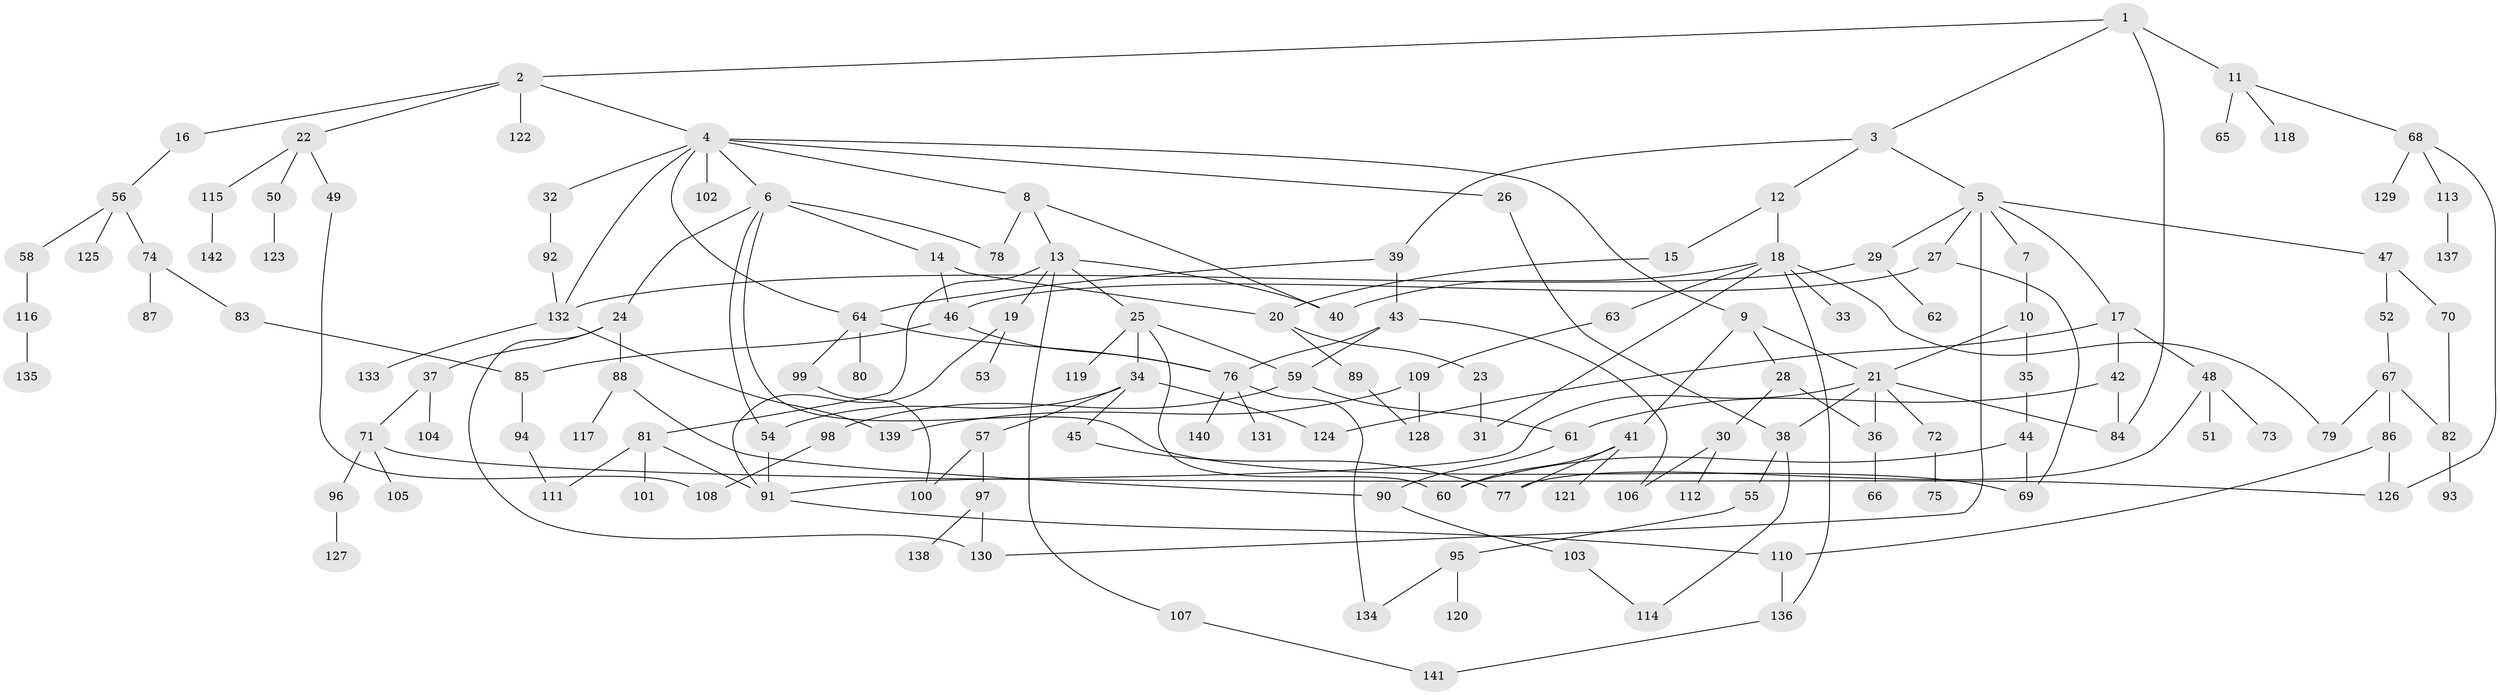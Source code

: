 // Generated by graph-tools (version 1.1) at 2025/25/03/09/25 03:25:28]
// undirected, 142 vertices, 189 edges
graph export_dot {
graph [start="1"]
  node [color=gray90,style=filled];
  1;
  2;
  3;
  4;
  5;
  6;
  7;
  8;
  9;
  10;
  11;
  12;
  13;
  14;
  15;
  16;
  17;
  18;
  19;
  20;
  21;
  22;
  23;
  24;
  25;
  26;
  27;
  28;
  29;
  30;
  31;
  32;
  33;
  34;
  35;
  36;
  37;
  38;
  39;
  40;
  41;
  42;
  43;
  44;
  45;
  46;
  47;
  48;
  49;
  50;
  51;
  52;
  53;
  54;
  55;
  56;
  57;
  58;
  59;
  60;
  61;
  62;
  63;
  64;
  65;
  66;
  67;
  68;
  69;
  70;
  71;
  72;
  73;
  74;
  75;
  76;
  77;
  78;
  79;
  80;
  81;
  82;
  83;
  84;
  85;
  86;
  87;
  88;
  89;
  90;
  91;
  92;
  93;
  94;
  95;
  96;
  97;
  98;
  99;
  100;
  101;
  102;
  103;
  104;
  105;
  106;
  107;
  108;
  109;
  110;
  111;
  112;
  113;
  114;
  115;
  116;
  117;
  118;
  119;
  120;
  121;
  122;
  123;
  124;
  125;
  126;
  127;
  128;
  129;
  130;
  131;
  132;
  133;
  134;
  135;
  136;
  137;
  138;
  139;
  140;
  141;
  142;
  1 -- 2;
  1 -- 3;
  1 -- 11;
  1 -- 84;
  2 -- 4;
  2 -- 16;
  2 -- 22;
  2 -- 122;
  3 -- 5;
  3 -- 12;
  3 -- 39;
  4 -- 6;
  4 -- 8;
  4 -- 9;
  4 -- 26;
  4 -- 32;
  4 -- 64;
  4 -- 102;
  4 -- 132;
  5 -- 7;
  5 -- 17;
  5 -- 27;
  5 -- 29;
  5 -- 47;
  5 -- 130;
  6 -- 14;
  6 -- 24;
  6 -- 69;
  6 -- 78;
  6 -- 54;
  7 -- 10;
  8 -- 13;
  8 -- 78;
  8 -- 40;
  9 -- 21;
  9 -- 28;
  9 -- 41;
  10 -- 35;
  10 -- 21;
  11 -- 65;
  11 -- 68;
  11 -- 118;
  12 -- 15;
  12 -- 18;
  13 -- 19;
  13 -- 25;
  13 -- 81;
  13 -- 107;
  13 -- 40;
  14 -- 46;
  14 -- 20;
  15 -- 20;
  16 -- 56;
  17 -- 42;
  17 -- 48;
  17 -- 124;
  18 -- 33;
  18 -- 40;
  18 -- 63;
  18 -- 136;
  18 -- 31;
  18 -- 79;
  19 -- 53;
  19 -- 91;
  20 -- 23;
  20 -- 89;
  21 -- 38;
  21 -- 72;
  21 -- 84;
  21 -- 91;
  21 -- 36;
  22 -- 49;
  22 -- 50;
  22 -- 115;
  23 -- 31;
  24 -- 37;
  24 -- 88;
  24 -- 130;
  25 -- 34;
  25 -- 59;
  25 -- 119;
  25 -- 60;
  26 -- 38;
  27 -- 46;
  27 -- 69;
  28 -- 30;
  28 -- 36;
  29 -- 62;
  29 -- 132;
  30 -- 112;
  30 -- 106;
  32 -- 92;
  34 -- 45;
  34 -- 54;
  34 -- 57;
  34 -- 124;
  35 -- 44;
  36 -- 66;
  37 -- 71;
  37 -- 104;
  38 -- 55;
  38 -- 114;
  39 -- 43;
  39 -- 64;
  41 -- 60;
  41 -- 121;
  41 -- 77;
  42 -- 61;
  42 -- 84;
  43 -- 106;
  43 -- 76;
  43 -- 59;
  44 -- 69;
  44 -- 60;
  45 -- 77;
  46 -- 76;
  46 -- 85;
  47 -- 52;
  47 -- 70;
  48 -- 51;
  48 -- 73;
  48 -- 77;
  49 -- 108;
  50 -- 123;
  52 -- 67;
  54 -- 91;
  55 -- 95;
  56 -- 58;
  56 -- 74;
  56 -- 125;
  57 -- 97;
  57 -- 100;
  58 -- 116;
  59 -- 98;
  59 -- 61;
  61 -- 90;
  63 -- 109;
  64 -- 80;
  64 -- 99;
  64 -- 76;
  67 -- 79;
  67 -- 82;
  67 -- 86;
  68 -- 113;
  68 -- 129;
  68 -- 126;
  70 -- 82;
  71 -- 96;
  71 -- 105;
  71 -- 126;
  72 -- 75;
  74 -- 83;
  74 -- 87;
  76 -- 131;
  76 -- 140;
  76 -- 134;
  81 -- 101;
  81 -- 111;
  81 -- 91;
  82 -- 93;
  83 -- 85;
  85 -- 94;
  86 -- 126;
  86 -- 110;
  88 -- 90;
  88 -- 117;
  89 -- 128;
  90 -- 103;
  91 -- 110;
  92 -- 132;
  94 -- 111;
  95 -- 120;
  95 -- 134;
  96 -- 127;
  97 -- 138;
  97 -- 130;
  98 -- 108;
  99 -- 100;
  103 -- 114;
  107 -- 141;
  109 -- 128;
  109 -- 139;
  110 -- 136;
  113 -- 137;
  115 -- 142;
  116 -- 135;
  132 -- 133;
  132 -- 139;
  136 -- 141;
}
